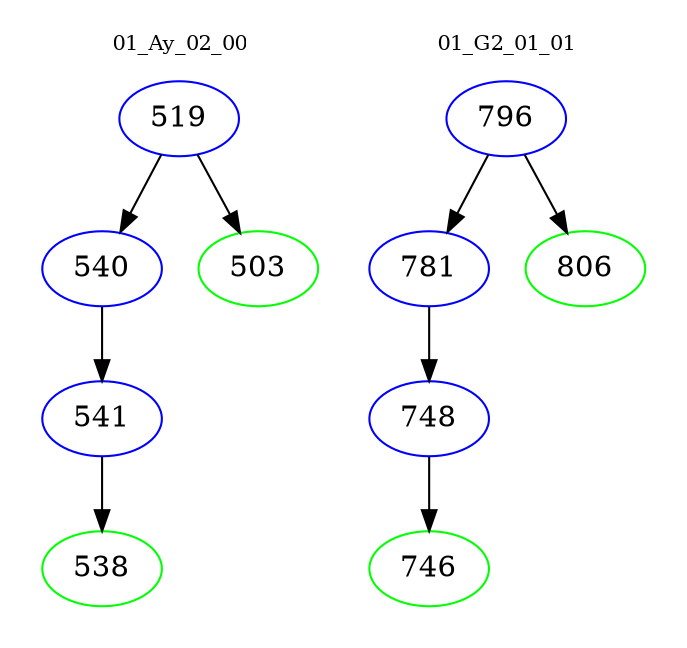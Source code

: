digraph{
subgraph cluster_0 {
color = white
label = "01_Ay_02_00";
fontsize=10;
T0_519 [label="519", color="blue"]
T0_519 -> T0_540 [color="black"]
T0_540 [label="540", color="blue"]
T0_540 -> T0_541 [color="black"]
T0_541 [label="541", color="blue"]
T0_541 -> T0_538 [color="black"]
T0_538 [label="538", color="green"]
T0_519 -> T0_503 [color="black"]
T0_503 [label="503", color="green"]
}
subgraph cluster_1 {
color = white
label = "01_G2_01_01";
fontsize=10;
T1_796 [label="796", color="blue"]
T1_796 -> T1_781 [color="black"]
T1_781 [label="781", color="blue"]
T1_781 -> T1_748 [color="black"]
T1_748 [label="748", color="blue"]
T1_748 -> T1_746 [color="black"]
T1_746 [label="746", color="green"]
T1_796 -> T1_806 [color="black"]
T1_806 [label="806", color="green"]
}
}
